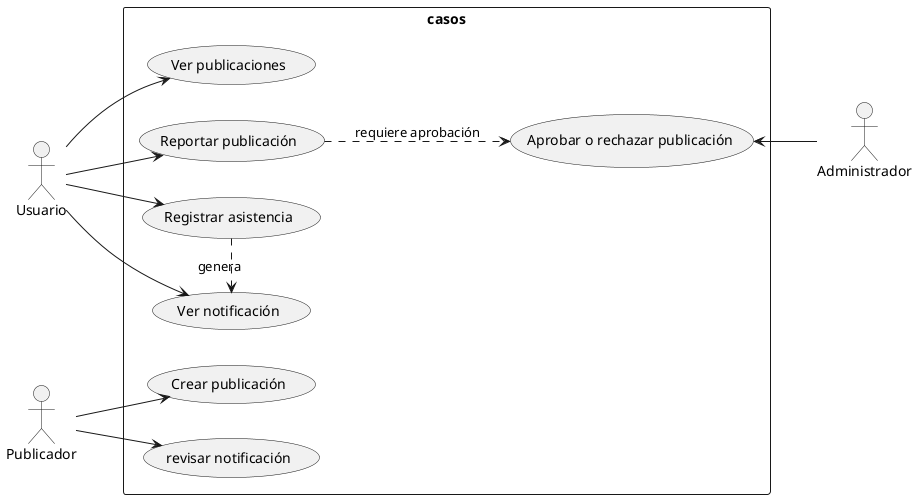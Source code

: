 @startuml use_cases

left to right direction

actor Usuario
actor Administrador
actor Publicador

rectangle casos {

usecase "Ver publicaciones" as UC_VerPublicaciones
usecase "Registrar asistencia" as UC_RegistrarAsistencia
usecase "Reportar publicación" as UC_ReportarPublicacion
usecase "Ver notificación" as UC_NotificacionEvento
usecase "Crear publicación" as UC_CrearPublicacion
usecase "Aprobar o rechazar publicación" as UC_AprobarRechazarPublicacion
usecase "revisar notificación" as UC_NotificacionAprobacion
UC_RegistrarAsistencia .> UC_NotificacionEvento : genera
UC_ReportarPublicacion .down.> UC_AprobarRechazarPublicacion : requiere aprobación
}

Publicador --> UC_CrearPublicacion
Publicador --> UC_NotificacionAprobacion

Usuario --> UC_NotificacionEvento
Usuario --> UC_VerPublicaciones
Usuario --> UC_RegistrarAsistencia
Usuario --> UC_ReportarPublicacion

Administrador -up-> UC_AprobarRechazarPublicacion



@enduml
